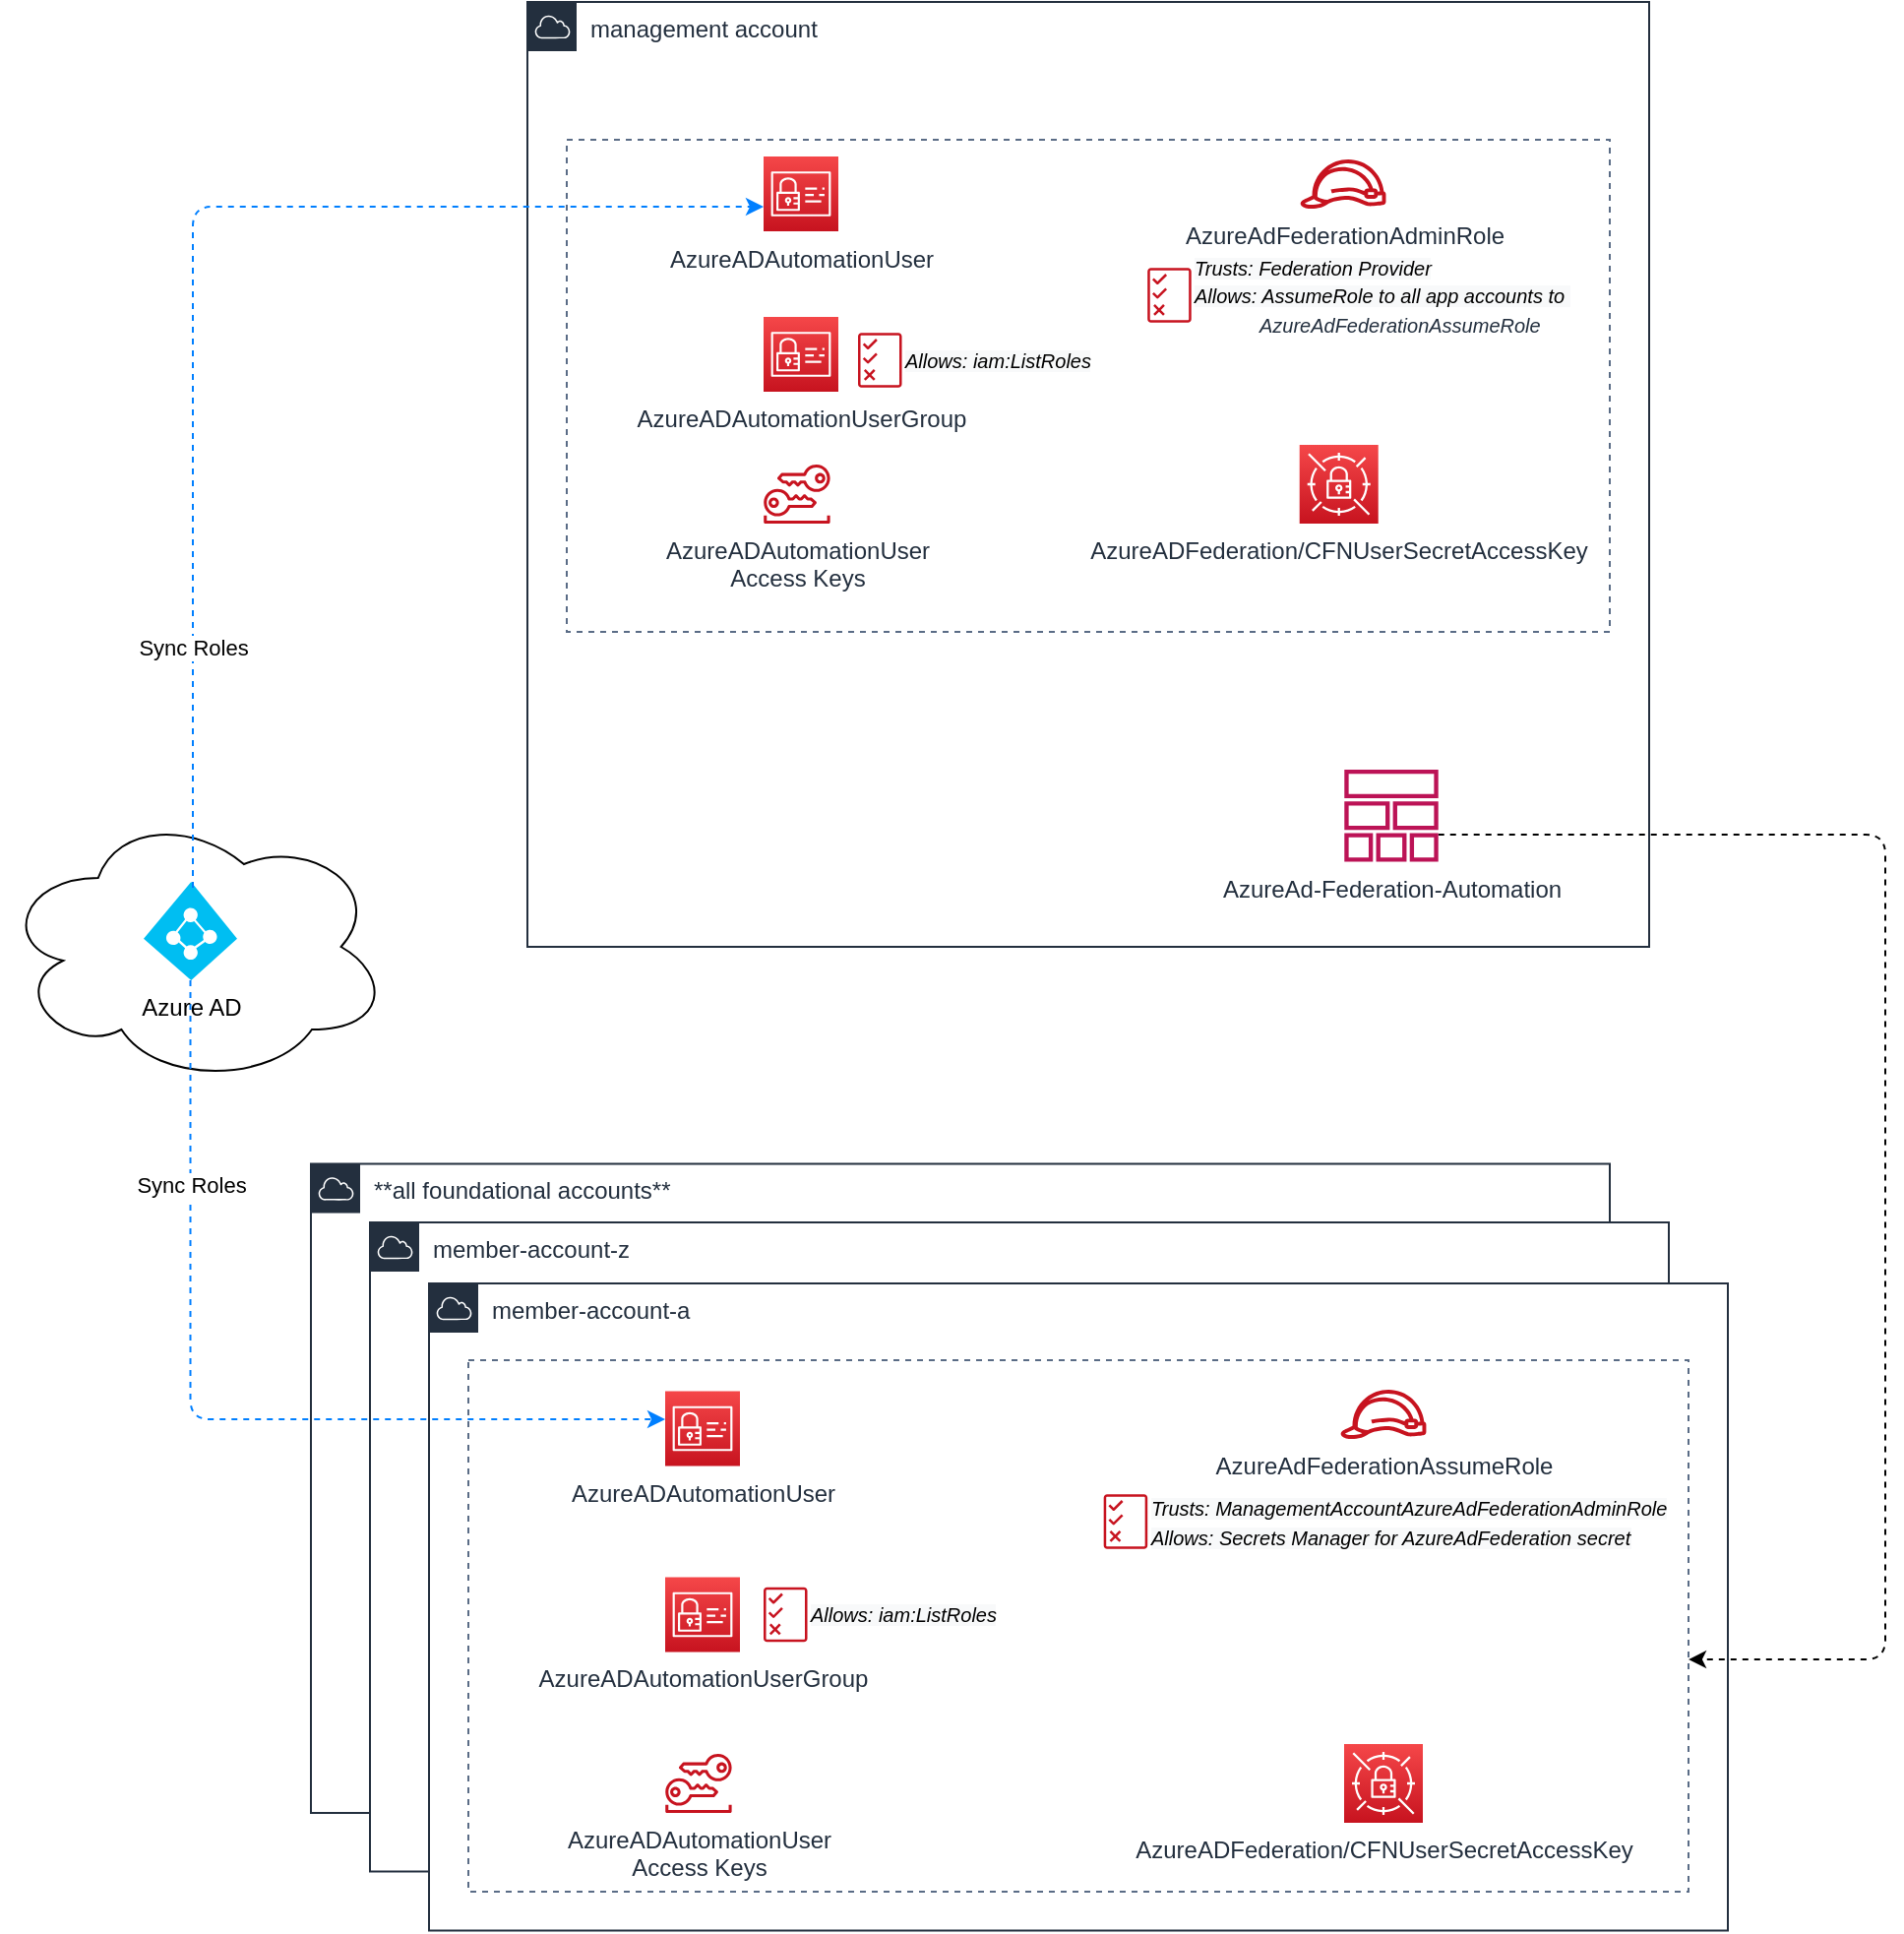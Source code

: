 <mxfile version="14.1.8" type="device" pages="2"><diagram id="FqrLZWHzoo5J5WxMDRZL" name="Architecture and setup"><mxGraphModel dx="1796" dy="1780" grid="1" gridSize="10" guides="1" tooltips="1" connect="1" arrows="1" fold="1" page="1" pageScale="1" pageWidth="850" pageHeight="1100" math="0" shadow="0"><root><mxCell id="c3f2tB6gFAgfBq4CRRod-0"/><mxCell id="c3f2tB6gFAgfBq4CRRod-1" parent="c3f2tB6gFAgfBq4CRRod-0"/><mxCell id="7dn_jiXcMwLFWpbqytFQ-9" value="management account" style="points=[[0,0],[0.25,0],[0.5,0],[0.75,0],[1,0],[1,0.25],[1,0.5],[1,0.75],[1,1],[0.75,1],[0.5,1],[0.25,1],[0,1],[0,0.75],[0,0.5],[0,0.25]];outlineConnect=0;gradientColor=none;html=1;whiteSpace=wrap;fontSize=12;fontStyle=0;shape=mxgraph.aws4.group;grIcon=mxgraph.aws4.group_aws_cloud;strokeColor=#232F3E;fillColor=none;verticalAlign=top;align=left;spacingLeft=30;fontColor=#232F3E;dashed=0;" parent="c3f2tB6gFAgfBq4CRRod-1" vertex="1"><mxGeometry x="150" y="-400" width="570" height="480" as="geometry"/></mxCell><mxCell id="RjcXQ5EP-Vv-G3318iv2-3" value="" style="fillColor=none;strokeColor=#5A6C86;dashed=1;verticalAlign=top;fontStyle=0;fontColor=#5A6C86;labelBackgroundColor=#ffffff;align=left;" parent="c3f2tB6gFAgfBq4CRRod-1" vertex="1"><mxGeometry x="170" y="-330" width="530" height="250" as="geometry"/></mxCell><mxCell id="SARxEaDUFfVSbtmHEN4Y-1" value="**all foundational accounts**" style="points=[[0,0],[0.25,0],[0.5,0],[0.75,0],[1,0],[1,0.25],[1,0.5],[1,0.75],[1,1],[0.75,1],[0.5,1],[0.25,1],[0,1],[0,0.75],[0,0.5],[0,0.25]];outlineConnect=0;gradientColor=none;html=1;whiteSpace=wrap;fontSize=12;fontStyle=0;shape=mxgraph.aws4.group;grIcon=mxgraph.aws4.group_aws_cloud;strokeColor=#232F3E;verticalAlign=top;align=left;spacingLeft=30;fontColor=#232F3E;dashed=0;" parent="c3f2tB6gFAgfBq4CRRod-1" vertex="1"><mxGeometry x="40" y="190.23" width="660" height="329.77" as="geometry"/></mxCell><mxCell id="SARxEaDUFfVSbtmHEN4Y-0" value="" style="ellipse;shape=cloud;whiteSpace=wrap;html=1;" parent="c3f2tB6gFAgfBq4CRRod-1" vertex="1"><mxGeometry x="-117.5" y="10" width="197.5" height="140" as="geometry"/></mxCell><mxCell id="dH2w4yvX9Bx07AGb9wOr-0" value="member-account-z" style="points=[[0,0],[0.25,0],[0.5,0],[0.75,0],[1,0],[1,0.25],[1,0.5],[1,0.75],[1,1],[0.75,1],[0.5,1],[0.25,1],[0,1],[0,0.75],[0,0.5],[0,0.25]];outlineConnect=0;gradientColor=none;html=1;whiteSpace=wrap;fontSize=12;fontStyle=0;shape=mxgraph.aws4.group;grIcon=mxgraph.aws4.group_aws_cloud;strokeColor=#232F3E;verticalAlign=top;align=left;spacingLeft=30;fontColor=#232F3E;dashed=0;" parent="c3f2tB6gFAgfBq4CRRod-1" vertex="1"><mxGeometry x="70" y="220" width="660" height="329.77" as="geometry"/></mxCell><mxCell id="7dn_jiXcMwLFWpbqytFQ-4" value="member-account-a" style="points=[[0,0],[0.25,0],[0.5,0],[0.75,0],[1,0],[1,0.25],[1,0.5],[1,0.75],[1,1],[0.75,1],[0.5,1],[0.25,1],[0,1],[0,0.75],[0,0.5],[0,0.25]];outlineConnect=0;gradientColor=none;html=1;whiteSpace=wrap;fontSize=12;fontStyle=0;shape=mxgraph.aws4.group;grIcon=mxgraph.aws4.group_aws_cloud;strokeColor=#232F3E;verticalAlign=top;align=left;spacingLeft=30;fontColor=#232F3E;dashed=0;" parent="c3f2tB6gFAgfBq4CRRod-1" vertex="1"><mxGeometry x="100" y="251" width="660" height="328.77" as="geometry"/></mxCell><mxCell id="7dn_jiXcMwLFWpbqytFQ-58" value="AzureAdFederationAdminRole" style="outlineConnect=0;fontColor=#232F3E;gradientColor=none;fillColor=#C7131F;strokeColor=none;dashed=0;verticalLabelPosition=bottom;verticalAlign=top;align=center;html=1;fontSize=12;fontStyle=0;aspect=fixed;pointerEvents=1;shape=mxgraph.aws4.role;labelBackgroundColor=#ffffff;" parent="c3f2tB6gFAgfBq4CRRod-1" vertex="1"><mxGeometry x="542.36" y="-320" width="44.32" height="25" as="geometry"/></mxCell><mxCell id="7dn_jiXcMwLFWpbqytFQ-59" value="&lt;span style=&quot;color: rgb(0 , 0 , 0) ; font-size: 10px ; font-style: italic ; text-align: left ; background-color: rgb(248 , 249 , 250)&quot;&gt;Trusts: Federation Provider&lt;/span&gt;&lt;br style=&quot;color: rgb(0 , 0 , 0) ; font-size: 10px ; font-style: italic ; text-align: left ; background-color: rgb(248 , 249 , 250)&quot;&gt;&lt;span style=&quot;color: rgb(0 , 0 , 0) ; font-size: 10px ; font-style: italic ; text-align: left ; background-color: rgb(248 , 249 , 250)&quot;&gt;Allows: AssumeRole to all app accounts to&amp;nbsp;&lt;br&gt;&lt;/span&gt;&lt;span style=&quot;text-align: center&quot;&gt;&lt;font style=&quot;font-size: 10px&quot;&gt;&lt;i&gt;&amp;nbsp; &amp;nbsp; &amp;nbsp; &amp;nbsp; &amp;nbsp; &amp;nbsp; AzureAdFederationAssumeRole&lt;/i&gt;&lt;/font&gt;&lt;/span&gt;&lt;span style=&quot;color: rgb(0 , 0 , 0) ; font-size: 10px ; font-style: italic ; text-align: left ; background-color: rgb(248 , 249 , 250)&quot;&gt;&lt;br&gt;&lt;/span&gt;" style="outlineConnect=0;fontColor=#232F3E;gradientColor=none;fillColor=#C7131F;strokeColor=none;dashed=0;verticalLabelPosition=middle;verticalAlign=middle;align=left;html=1;fontSize=12;fontStyle=0;aspect=fixed;pointerEvents=1;shape=mxgraph.aws4.permissions;labelBackgroundColor=#ffffff;labelPosition=right;" parent="c3f2tB6gFAgfBq4CRRod-1" vertex="1"><mxGeometry x="465.1" y="-265" width="22.26" height="28" as="geometry"/></mxCell><mxCell id="7dn_jiXcMwLFWpbqytFQ-37" value="AzureAdFederationAssumeRole" style="outlineConnect=0;fontColor=#232F3E;gradientColor=none;fillColor=#C7131F;strokeColor=none;dashed=0;verticalLabelPosition=bottom;verticalAlign=top;align=center;html=1;fontSize=12;fontStyle=0;aspect=fixed;pointerEvents=1;shape=mxgraph.aws4.role;labelBackgroundColor=#ffffff;" parent="c3f2tB6gFAgfBq4CRRod-1" vertex="1"><mxGeometry x="562.84" y="305" width="44.32" height="25" as="geometry"/></mxCell><mxCell id="7dn_jiXcMwLFWpbqytFQ-40" value="&lt;span style=&quot;color: rgb(0 , 0 , 0) ; font-size: 10px ; font-style: italic ; text-align: left ; background-color: rgb(248 , 249 , 250)&quot;&gt;Trusts: ManagementAccountAzureAdFederationAdminRole&lt;/span&gt;&lt;br style=&quot;color: rgb(0 , 0 , 0) ; font-size: 10px ; font-style: italic ; text-align: left ; background-color: rgb(248 , 249 , 250)&quot;&gt;&lt;span style=&quot;color: rgb(0 , 0 , 0) ; font-size: 10px ; font-style: italic ; text-align: left ; background-color: rgb(248 , 249 , 250)&quot;&gt;Allows: Secrets Manager for AzureAdFederation secret&lt;/span&gt;" style="outlineConnect=0;fontColor=#232F3E;gradientColor=none;fillColor=#C7131F;strokeColor=none;dashed=0;verticalLabelPosition=middle;verticalAlign=middle;align=left;html=1;fontSize=12;fontStyle=0;aspect=fixed;pointerEvents=1;shape=mxgraph.aws4.permissions;labelBackgroundColor=#ffffff;labelPosition=right;" parent="c3f2tB6gFAgfBq4CRRod-1" vertex="1"><mxGeometry x="442.84" y="358" width="22.26" height="28" as="geometry"/></mxCell><mxCell id="7dn_jiXcMwLFWpbqytFQ-43" value="" style="fillColor=none;strokeColor=#5A6C86;dashed=1;verticalAlign=top;fontStyle=0;fontColor=#5A6C86;labelBackgroundColor=#ffffff;align=left;" parent="c3f2tB6gFAgfBq4CRRod-1" vertex="1"><mxGeometry x="120" y="290" width="620" height="270" as="geometry"/></mxCell><mxCell id="7dn_jiXcMwLFWpbqytFQ-42" value="AzureADAutomationUser&lt;br&gt;Access Keys" style="outlineConnect=0;fontColor=#232F3E;gradientColor=none;fillColor=#C7131F;strokeColor=none;dashed=0;verticalLabelPosition=bottom;verticalAlign=top;align=center;html=1;fontSize=12;fontStyle=0;aspect=fixed;pointerEvents=1;shape=mxgraph.aws4.long_term_security_credential;labelBackgroundColor=#ffffff;" parent="c3f2tB6gFAgfBq4CRRod-1" vertex="1"><mxGeometry x="220" y="490" width="33.92" height="30" as="geometry"/></mxCell><mxCell id="7dn_jiXcMwLFWpbqytFQ-44" value="AzureADAutomationUserGroup" style="outlineConnect=0;fontColor=#232F3E;gradientColor=#F54749;gradientDirection=north;fillColor=#C7131F;strokeColor=#ffffff;dashed=0;verticalLabelPosition=bottom;verticalAlign=top;align=center;html=1;fontSize=12;fontStyle=0;aspect=fixed;shape=mxgraph.aws4.resourceIcon;resIcon=mxgraph.aws4.identity_and_access_management;labelBackgroundColor=#ffffff;" parent="c3f2tB6gFAgfBq4CRRod-1" vertex="1"><mxGeometry x="220" y="400.25" width="38" height="38" as="geometry"/></mxCell><mxCell id="7dn_jiXcMwLFWpbqytFQ-45" value="AzureADFederation/CFNUserSecretAccessKey" style="outlineConnect=0;fontColor=#232F3E;gradientColor=#F54749;gradientDirection=north;fillColor=#C7131F;strokeColor=#ffffff;dashed=0;verticalLabelPosition=bottom;verticalAlign=top;align=center;html=1;fontSize=12;fontStyle=0;aspect=fixed;shape=mxgraph.aws4.resourceIcon;resIcon=mxgraph.aws4.secrets_manager;labelBackgroundColor=#ffffff;" parent="c3f2tB6gFAgfBq4CRRod-1" vertex="1"><mxGeometry x="565" y="485" width="40" height="40" as="geometry"/></mxCell><mxCell id="7dn_jiXcMwLFWpbqytFQ-41" value="AzureADAutomationUser" style="outlineConnect=0;fontColor=#232F3E;gradientColor=#F54749;gradientDirection=north;fillColor=#C7131F;strokeColor=#ffffff;dashed=0;verticalLabelPosition=bottom;verticalAlign=top;align=center;html=1;fontSize=12;fontStyle=0;aspect=fixed;shape=mxgraph.aws4.resourceIcon;resIcon=mxgraph.aws4.identity_and_access_management;labelBackgroundColor=#ffffff;" parent="c3f2tB6gFAgfBq4CRRod-1" vertex="1"><mxGeometry x="220" y="305.75" width="38" height="38" as="geometry"/></mxCell><mxCell id="7dn_jiXcMwLFWpbqytFQ-50" value="&lt;span style=&quot;color: rgb(0 , 0 , 0) ; font-size: 10px ; font-style: italic ; text-align: left ; background-color: rgb(248 , 249 , 250)&quot;&gt;Allows: iam:ListRoles&lt;/span&gt;" style="outlineConnect=0;fontColor=#232F3E;gradientColor=none;fillColor=#C7131F;strokeColor=none;dashed=0;verticalLabelPosition=middle;verticalAlign=middle;align=left;html=1;fontSize=12;fontStyle=0;aspect=fixed;pointerEvents=1;shape=mxgraph.aws4.permissions;labelBackgroundColor=#ffffff;labelPosition=right;" parent="c3f2tB6gFAgfBq4CRRod-1" vertex="1"><mxGeometry x="270" y="405.25" width="22.26" height="28" as="geometry"/></mxCell><mxCell id="dH2w4yvX9Bx07AGb9wOr-2" style="edgeStyle=orthogonalEdgeStyle;rounded=1;orthogonalLoop=1;jettySize=auto;html=1;fontSize=11;dashed=1;strokeColor=#007FFF;" parent="c3f2tB6gFAgfBq4CRRod-1" source="dH2w4yvX9Bx07AGb9wOr-1" target="7dn_jiXcMwLFWpbqytFQ-41" edge="1"><mxGeometry relative="1" as="geometry"><Array as="points"><mxPoint x="-21" y="320"/></Array></mxGeometry></mxCell><mxCell id="dH2w4yvX9Bx07AGb9wOr-3" value="Sync Roles" style="edgeLabel;html=1;align=center;verticalAlign=middle;resizable=0;points=[];fontSize=11;" parent="dH2w4yvX9Bx07AGb9wOr-2" vertex="1" connectable="0"><mxGeometry x="-0.777" y="-1" relative="1" as="geometry"><mxPoint x="0.95" y="52.23" as="offset"/></mxGeometry></mxCell><mxCell id="dH2w4yvX9Bx07AGb9wOr-1" value="Azure AD" style="verticalLabelPosition=bottom;html=1;verticalAlign=top;align=center;strokeColor=none;fillColor=#00BEF2;shape=mxgraph.azure.azure_active_directory;fontSize=12;" parent="c3f2tB6gFAgfBq4CRRod-1" vertex="1"><mxGeometry x="-45" y="47" width="47.5" height="50" as="geometry"/></mxCell><mxCell id="RjcXQ5EP-Vv-G3318iv2-4" value="AzureADAutomationUser&lt;br&gt;Access Keys" style="outlineConnect=0;fontColor=#232F3E;gradientColor=none;fillColor=#C7131F;strokeColor=none;dashed=0;verticalLabelPosition=bottom;verticalAlign=top;align=center;html=1;fontSize=12;fontStyle=0;aspect=fixed;pointerEvents=1;shape=mxgraph.aws4.long_term_security_credential;labelBackgroundColor=#ffffff;" parent="c3f2tB6gFAgfBq4CRRod-1" vertex="1"><mxGeometry x="270" y="-165" width="33.92" height="30" as="geometry"/></mxCell><mxCell id="RjcXQ5EP-Vv-G3318iv2-5" value="AzureADAutomationUserGroup" style="outlineConnect=0;fontColor=#232F3E;gradientColor=#F54749;gradientDirection=north;fillColor=#C7131F;strokeColor=#ffffff;dashed=0;verticalLabelPosition=bottom;verticalAlign=top;align=center;html=1;fontSize=12;fontStyle=0;aspect=fixed;shape=mxgraph.aws4.resourceIcon;resIcon=mxgraph.aws4.identity_and_access_management;labelBackgroundColor=#ffffff;" parent="c3f2tB6gFAgfBq4CRRod-1" vertex="1"><mxGeometry x="270" y="-240" width="38" height="38" as="geometry"/></mxCell><mxCell id="RjcXQ5EP-Vv-G3318iv2-6" value="AzureADFederation/CFNUserSecretAccessKey" style="outlineConnect=0;fontColor=#232F3E;gradientColor=#F54749;gradientDirection=north;fillColor=#C7131F;strokeColor=#ffffff;dashed=0;verticalLabelPosition=bottom;verticalAlign=top;align=center;html=1;fontSize=12;fontStyle=0;aspect=fixed;shape=mxgraph.aws4.resourceIcon;resIcon=mxgraph.aws4.secrets_manager;labelBackgroundColor=#ffffff;" parent="c3f2tB6gFAgfBq4CRRod-1" vertex="1"><mxGeometry x="542.36" y="-175" width="40" height="40" as="geometry"/></mxCell><mxCell id="RjcXQ5EP-Vv-G3318iv2-7" value="AzureADAutomationUser" style="outlineConnect=0;fontColor=#232F3E;gradientColor=#F54749;gradientDirection=north;fillColor=#C7131F;strokeColor=#ffffff;dashed=0;verticalLabelPosition=bottom;verticalAlign=top;align=center;html=1;fontSize=12;fontStyle=0;aspect=fixed;shape=mxgraph.aws4.resourceIcon;resIcon=mxgraph.aws4.identity_and_access_management;labelBackgroundColor=#ffffff;" parent="c3f2tB6gFAgfBq4CRRod-1" vertex="1"><mxGeometry x="270" y="-321.5" width="38" height="38" as="geometry"/></mxCell><mxCell id="RjcXQ5EP-Vv-G3318iv2-8" value="&lt;span style=&quot;color: rgb(0 , 0 , 0) ; font-size: 10px ; font-style: italic ; text-align: left ; background-color: rgb(248 , 249 , 250)&quot;&gt;Allows: iam:ListRoles&lt;/span&gt;" style="outlineConnect=0;fontColor=#232F3E;gradientColor=none;fillColor=#C7131F;strokeColor=none;dashed=0;verticalLabelPosition=middle;verticalAlign=middle;align=left;html=1;fontSize=12;fontStyle=0;aspect=fixed;pointerEvents=1;shape=mxgraph.aws4.permissions;labelBackgroundColor=#ffffff;labelPosition=right;" parent="c3f2tB6gFAgfBq4CRRod-1" vertex="1"><mxGeometry x="318" y="-232" width="22.26" height="28" as="geometry"/></mxCell><mxCell id="RjcXQ5EP-Vv-G3318iv2-15" style="edgeStyle=orthogonalEdgeStyle;rounded=1;jumpStyle=arc;orthogonalLoop=1;jettySize=auto;html=1;startArrow=none;startFill=0;dashed=1;entryX=1;entryY=0.563;entryDx=0;entryDy=0;entryPerimeter=0;" parent="c3f2tB6gFAgfBq4CRRod-1" source="7dn_jiXcMwLFWpbqytFQ-14" target="7dn_jiXcMwLFWpbqytFQ-43" edge="1"><mxGeometry relative="1" as="geometry"><mxPoint x="200" y="320" as="targetPoint"/><mxPoint x="190.15" y="-176.588" as="sourcePoint"/><Array as="points"><mxPoint x="840" y="23"/><mxPoint x="840" y="442"/></Array></mxGeometry></mxCell><mxCell id="RjcXQ5EP-Vv-G3318iv2-16" value="&lt;br&gt;" style="edgeLabel;html=1;align=center;verticalAlign=middle;resizable=0;points=[];fontColor=#4D4D4D;" parent="RjcXQ5EP-Vv-G3318iv2-15" vertex="1" connectable="0"><mxGeometry x="0.028" y="47" relative="1" as="geometry"><mxPoint x="-49" y="47" as="offset"/></mxGeometry></mxCell><mxCell id="RjcXQ5EP-Vv-G3318iv2-18" style="edgeStyle=orthogonalEdgeStyle;rounded=1;orthogonalLoop=1;jettySize=auto;html=1;fontSize=11;dashed=1;strokeColor=#007FFF;" parent="c3f2tB6gFAgfBq4CRRod-1" target="RjcXQ5EP-Vv-G3318iv2-7" edge="1"><mxGeometry relative="1" as="geometry"><Array as="points"><mxPoint x="-20" y="-296"/></Array><mxPoint x="-20" y="50" as="sourcePoint"/><mxPoint x="330" y="-50" as="targetPoint"/></mxGeometry></mxCell><mxCell id="RjcXQ5EP-Vv-G3318iv2-19" value="Sync Roles" style="edgeLabel;html=1;align=center;verticalAlign=middle;resizable=0;points=[];fontSize=11;" parent="RjcXQ5EP-Vv-G3318iv2-18" vertex="1" connectable="0"><mxGeometry x="-0.777" y="-1" relative="1" as="geometry"><mxPoint x="-1" y="-51.67" as="offset"/></mxGeometry></mxCell><mxCell id="7dn_jiXcMwLFWpbqytFQ-14" value="AzureAd-Federation-Automation" style="outlineConnect=0;fontColor=#232F3E;gradientColor=none;fillColor=#BC1356;strokeColor=none;dashed=0;verticalLabelPosition=bottom;verticalAlign=top;align=center;html=1;fontSize=12;fontStyle=0;aspect=fixed;pointerEvents=1;shape=mxgraph.aws4.stack;labelBackgroundColor=#ffffff;" parent="c3f2tB6gFAgfBq4CRRod-1" vertex="1"><mxGeometry x="565" y="-10" width="48" height="46.77" as="geometry"/></mxCell><mxCell id="7dn_jiXcMwLFWpbqytFQ-65" value="Cloud Admin Setup" parent="c3f2tB6gFAgfBq4CRRod-0" visible="0"/><mxCell id="7dn_jiXcMwLFWpbqytFQ-26" value="cfn-azuread-fed-stackset.yaml" style="outlineConnect=0;fontColor=#232F3E;gradientColor=none;fillColor=#BC1356;strokeColor=none;dashed=0;verticalLabelPosition=bottom;verticalAlign=top;align=center;html=1;fontSize=12;fontStyle=0;aspect=fixed;pointerEvents=1;shape=mxgraph.aws4.template;" parent="7dn_jiXcMwLFWpbqytFQ-65" vertex="1"><mxGeometry x="890" y="-290" width="40" height="48" as="geometry"/></mxCell><mxCell id="7dn_jiXcMwLFWpbqytFQ-62" value="cfn-azuread-fed-admin-role.yaml" style="outlineConnect=0;fontColor=#232F3E;gradientColor=none;fillColor=#BC1356;strokeColor=none;dashed=0;verticalLabelPosition=bottom;verticalAlign=top;align=center;html=1;fontSize=12;fontStyle=0;aspect=fixed;pointerEvents=1;shape=mxgraph.aws4.template;" parent="7dn_jiXcMwLFWpbqytFQ-65" vertex="1"><mxGeometry x="890" y="-390" width="40" height="48" as="geometry"/></mxCell><mxCell id="7dn_jiXcMwLFWpbqytFQ-63" style="edgeStyle=orthogonalEdgeStyle;rounded=1;orthogonalLoop=1;jettySize=auto;html=1;entryX=1;entryY=0.5;entryDx=0;entryDy=0;dashed=1;endArrow=classic;endFill=1;fontColor=#4D4D4D;" parent="7dn_jiXcMwLFWpbqytFQ-65" source="VKh6G32uSdE6U0LtTRjT-0" target="7dn_jiXcMwLFWpbqytFQ-62" edge="1"><mxGeometry relative="1" as="geometry"><mxPoint x="1160" y="-290" as="sourcePoint"/><mxPoint x="664.66" y="-369.39" as="targetPoint"/><Array as="points"><mxPoint x="1165" y="-366"/></Array></mxGeometry></mxCell><mxCell id="7dn_jiXcMwLFWpbqytFQ-64" value="1) Create Stack (one time setup)" style="edgeLabel;html=1;align=center;verticalAlign=middle;resizable=0;points=[];fontColor=#4D4D4D;" parent="7dn_jiXcMwLFWpbqytFQ-63" vertex="1" connectable="0"><mxGeometry x="-0.13" y="1" relative="1" as="geometry"><mxPoint x="-77.29" y="-15" as="offset"/></mxGeometry></mxCell><mxCell id="7dn_jiXcMwLFWpbqytFQ-25" style="edgeStyle=orthogonalEdgeStyle;rounded=1;jumpStyle=arc;orthogonalLoop=1;jettySize=auto;html=1;startArrow=none;startFill=0;endArrow=classic;endFill=1;strokeWidth=1;fontSize=10;dashed=1;" parent="7dn_jiXcMwLFWpbqytFQ-65" source="7dn_jiXcMwLFWpbqytFQ-26" target="7dn_jiXcMwLFWpbqytFQ-14" edge="1"><mxGeometry relative="1" as="geometry"><mxPoint x="660" y="-267" as="targetPoint"/><Array as="points"><mxPoint x="770" y="-266"/><mxPoint x="770" y="-50"/><mxPoint x="590" y="-50"/></Array></mxGeometry></mxCell><mxCell id="7dn_jiXcMwLFWpbqytFQ-30" style="edgeStyle=orthogonalEdgeStyle;rounded=1;jumpStyle=arc;orthogonalLoop=1;jettySize=auto;html=1;dashed=1;startArrow=none;startFill=0;endArrow=classic;endFill=1;strokeWidth=1;fontSize=10;" parent="7dn_jiXcMwLFWpbqytFQ-65" source="VKh6G32uSdE6U0LtTRjT-0" target="7dn_jiXcMwLFWpbqytFQ-26" edge="1"><mxGeometry relative="1" as="geometry"><mxPoint x="1160" y="-266" as="sourcePoint"/></mxGeometry></mxCell><mxCell id="7dn_jiXcMwLFWpbqytFQ-31" value="2) Creates StackSet (one time setup)" style="edgeLabel;html=1;align=center;verticalAlign=middle;resizable=0;points=[];fontSize=11;" parent="7dn_jiXcMwLFWpbqytFQ-30" vertex="1" connectable="0"><mxGeometry x="0.214" relative="1" as="geometry"><mxPoint x="20.25" y="-13.39" as="offset"/></mxGeometry></mxCell><mxCell id="LpopPmGT9c_zJsNjT6-V-0" style="edgeStyle=orthogonalEdgeStyle;rounded=1;orthogonalLoop=1;jettySize=auto;html=1;dashed=1;endArrow=classic;endFill=1;fontColor=#4D4D4D;entryX=0.5;entryY=0;entryDx=0;entryDy=0;" parent="7dn_jiXcMwLFWpbqytFQ-65" source="7dn_jiXcMwLFWpbqytFQ-62" target="RjcXQ5EP-Vv-G3318iv2-3" edge="1"><mxGeometry relative="1" as="geometry"><Array as="points"><mxPoint x="435" y="-360"/></Array><mxPoint x="325" y="-240" as="sourcePoint"/><mxPoint x="320" y="-160" as="targetPoint"/></mxGeometry></mxCell><mxCell id="VKh6G32uSdE6U0LtTRjT-0" value="Cloud Admin" style="outlineConnect=0;fontColor=#232F3E;gradientColor=none;fillColor=#232F3E;strokeColor=none;dashed=0;verticalLabelPosition=bottom;verticalAlign=top;align=center;html=1;fontSize=12;fontStyle=0;aspect=fixed;pointerEvents=1;shape=mxgraph.aws4.user;" parent="7dn_jiXcMwLFWpbqytFQ-65" vertex="1"><mxGeometry x="1150" y="-285.25" width="38.5" height="38.5" as="geometry"/></mxCell></root></mxGraphModel></diagram><diagram name="workflow" id="9NhBHbqtQvZD5T5OXKM4"><mxGraphModel dx="1796" dy="1780" grid="1" gridSize="10" guides="1" tooltips="1" connect="1" arrows="1" fold="1" page="1" pageScale="1" pageWidth="850" pageHeight="1100" math="0" shadow="0"><root><mxCell id="ecbQXqs9eKeEXQ746qT--0"/><mxCell id="ecbQXqs9eKeEXQ746qT--1" parent="ecbQXqs9eKeEXQ746qT--0"/><mxCell id="xBXWzLloOaqbRb26Omyu-0" value="" style="ellipse;shape=cloud;whiteSpace=wrap;html=1;" parent="ecbQXqs9eKeEXQ746qT--1" vertex="1"><mxGeometry x="-180" y="30" width="197.5" height="140" as="geometry"/></mxCell><mxCell id="ecbQXqs9eKeEXQ746qT--2" value="member-account-z" style="points=[[0,0],[0.25,0],[0.5,0],[0.75,0],[1,0],[1,0.25],[1,0.5],[1,0.75],[1,1],[0.75,1],[0.5,1],[0.25,1],[0,1],[0,0.75],[0,0.5],[0,0.25]];outlineConnect=0;gradientColor=none;html=1;whiteSpace=wrap;fontSize=12;fontStyle=0;shape=mxgraph.aws4.group;grIcon=mxgraph.aws4.group_aws_cloud;strokeColor=#232F3E;verticalAlign=top;align=left;spacingLeft=30;fontColor=#232F3E;dashed=0;" parent="ecbQXqs9eKeEXQ746qT--1" vertex="1"><mxGeometry x="40" y="170.23" width="660" height="329.77" as="geometry"/></mxCell><mxCell id="ecbQXqs9eKeEXQ746qT--3" value="member-account-a" style="points=[[0,0],[0.25,0],[0.5,0],[0.75,0],[1,0],[1,0.25],[1,0.5],[1,0.75],[1,1],[0.75,1],[0.5,1],[0.25,1],[0,1],[0,0.75],[0,0.5],[0,0.25]];outlineConnect=0;gradientColor=none;html=1;whiteSpace=wrap;fontSize=12;fontStyle=0;shape=mxgraph.aws4.group;grIcon=mxgraph.aws4.group_aws_cloud;strokeColor=#232F3E;verticalAlign=top;align=left;spacingLeft=30;fontColor=#232F3E;dashed=0;" parent="ecbQXqs9eKeEXQ746qT--1" vertex="1"><mxGeometry x="70" y="201.23" width="660" height="328.77" as="geometry"/></mxCell><mxCell id="ecbQXqs9eKeEXQ746qT--4" value="management account" style="points=[[0,0],[0.25,0],[0.5,0],[0.75,0],[1,0],[1,0.25],[1,0.5],[1,0.75],[1,1],[0.75,1],[0.5,1],[0.25,1],[0,1],[0,0.75],[0,0.5],[0,0.25]];outlineConnect=0;gradientColor=none;html=1;whiteSpace=wrap;fontSize=12;fontStyle=0;shape=mxgraph.aws4.group;grIcon=mxgraph.aws4.group_aws_cloud;strokeColor=#232F3E;fillColor=none;verticalAlign=top;align=left;spacingLeft=30;fontColor=#232F3E;dashed=0;" parent="ecbQXqs9eKeEXQ746qT--1" vertex="1"><mxGeometry x="150" y="-70" width="570" height="200" as="geometry"/></mxCell><mxCell id="ecbQXqs9eKeEXQ746qT--5" value="" style="fillColor=none;strokeColor=#5A6C86;dashed=1;verticalAlign=top;fontStyle=0;fontColor=#5A6C86;labelBackgroundColor=#ffffff;align=left;" parent="ecbQXqs9eKeEXQ746qT--1" vertex="1"><mxGeometry x="169" y="-33.23" width="256.08" height="120" as="geometry"/></mxCell><mxCell id="ecbQXqs9eKeEXQ746qT--6" value="AzureAdFederationAdminRole" style="outlineConnect=0;fontColor=#232F3E;gradientColor=none;fillColor=#C7131F;strokeColor=none;dashed=0;verticalLabelPosition=bottom;verticalAlign=top;align=center;html=1;fontSize=12;fontStyle=0;aspect=fixed;pointerEvents=1;shape=mxgraph.aws4.role;labelBackgroundColor=#ffffff;" parent="ecbQXqs9eKeEXQ746qT--1" vertex="1"><mxGeometry x="301.84" y="-27.23" width="44.32" height="25" as="geometry"/></mxCell><mxCell id="ecbQXqs9eKeEXQ746qT--7" value="&lt;span style=&quot;color: rgb(0 , 0 , 0) ; font-size: 10px ; font-style: italic ; text-align: left ; background-color: rgb(248 , 249 , 250)&quot;&gt;Trusts: Federation Provider&lt;/span&gt;&lt;br style=&quot;color: rgb(0 , 0 , 0) ; font-size: 10px ; font-style: italic ; text-align: left ; background-color: rgb(248 , 249 , 250)&quot;&gt;&lt;span style=&quot;color: rgb(0 , 0 , 0) ; font-size: 10px ; font-style: italic ; text-align: left ; background-color: rgb(248 , 249 , 250)&quot;&gt;Allows: AssumeRole to all app accounts to&amp;nbsp;&lt;br&gt;&lt;/span&gt;&lt;span style=&quot;text-align: center&quot;&gt;&lt;font style=&quot;font-size: 10px&quot;&gt;&lt;i&gt;&amp;nbsp; &amp;nbsp; &amp;nbsp; &amp;nbsp; &amp;nbsp; &amp;nbsp; AzureAdFederationAssumeRole&lt;/i&gt;&lt;/font&gt;&lt;/span&gt;&lt;span style=&quot;color: rgb(0 , 0 , 0) ; font-size: 10px ; font-style: italic ; text-align: left ; background-color: rgb(248 , 249 , 250)&quot;&gt;&lt;br&gt;&lt;/span&gt;" style="outlineConnect=0;fontColor=#232F3E;gradientColor=none;fillColor=#C7131F;strokeColor=none;dashed=0;verticalLabelPosition=middle;verticalAlign=middle;align=left;html=1;fontSize=12;fontStyle=0;aspect=fixed;pointerEvents=1;shape=mxgraph.aws4.permissions;labelBackgroundColor=#ffffff;labelPosition=right;" parent="ecbQXqs9eKeEXQ746qT--1" vertex="1"><mxGeometry x="181.84" y="37.77" width="22.26" height="28" as="geometry"/></mxCell><mxCell id="ecbQXqs9eKeEXQ746qT--11" value="" style="fillColor=none;strokeColor=#5A6C86;dashed=1;verticalAlign=top;fontStyle=0;fontColor=#5A6C86;labelBackgroundColor=#ffffff;align=left;" parent="ecbQXqs9eKeEXQ746qT--1" vertex="1"><mxGeometry x="90" y="240.23" width="620" height="270" as="geometry"/></mxCell><mxCell id="ecbQXqs9eKeEXQ746qT--12" value="Access Keys" style="outlineConnect=0;fontColor=#232F3E;gradientColor=none;fillColor=#C7131F;strokeColor=none;dashed=0;verticalLabelPosition=bottom;verticalAlign=top;align=center;html=1;fontSize=12;fontStyle=0;aspect=fixed;pointerEvents=1;shape=mxgraph.aws4.long_term_security_credential;labelBackgroundColor=#ffffff;" parent="ecbQXqs9eKeEXQ746qT--1" vertex="1"><mxGeometry x="120" y="440.23" width="33.92" height="30" as="geometry"/></mxCell><mxCell id="ecbQXqs9eKeEXQ746qT--13" value="AzureADAutomationUserGroup" style="outlineConnect=0;fontColor=#232F3E;gradientColor=#F54749;gradientDirection=north;fillColor=#C7131F;strokeColor=#ffffff;dashed=0;verticalLabelPosition=bottom;verticalAlign=top;align=center;html=1;fontSize=12;fontStyle=0;aspect=fixed;shape=mxgraph.aws4.resourceIcon;resIcon=mxgraph.aws4.identity_and_access_management;labelBackgroundColor=#ffffff;" parent="ecbQXqs9eKeEXQ746qT--1" vertex="1"><mxGeometry x="250" y="349.73" width="38" height="38" as="geometry"/></mxCell><mxCell id="ecbQXqs9eKeEXQ746qT--14" value="AzureADFederation/CFNUserSecretAccessKey" style="outlineConnect=0;fontColor=#232F3E;gradientColor=#F54749;gradientDirection=north;fillColor=#C7131F;strokeColor=#ffffff;dashed=0;verticalLabelPosition=bottom;verticalAlign=top;align=center;html=1;fontSize=12;fontStyle=0;aspect=fixed;shape=mxgraph.aws4.resourceIcon;resIcon=mxgraph.aws4.secrets_manager;labelBackgroundColor=#ffffff;" parent="ecbQXqs9eKeEXQ746qT--1" vertex="1"><mxGeometry x="535" y="435.23" width="40" height="40" as="geometry"/></mxCell><mxCell id="ecbQXqs9eKeEXQ746qT--16" value="&lt;span style=&quot;color: rgb(0 , 0 , 0) ; font-size: 10px ; font-style: italic ; text-align: left ; background-color: rgb(248 , 249 , 250)&quot;&gt;Allows: iam:ListRoles&lt;/span&gt;" style="outlineConnect=0;fontColor=#232F3E;gradientColor=none;fillColor=#C7131F;strokeColor=none;dashed=0;verticalLabelPosition=middle;verticalAlign=middle;align=left;html=1;fontSize=12;fontStyle=0;aspect=fixed;pointerEvents=1;shape=mxgraph.aws4.permissions;labelBackgroundColor=#ffffff;labelPosition=right;" parent="ecbQXqs9eKeEXQ746qT--1" vertex="1"><mxGeometry x="300" y="354.73" width="22.26" height="28" as="geometry"/></mxCell><mxCell id="ecbQXqs9eKeEXQ746qT--17" style="edgeStyle=orthogonalEdgeStyle;rounded=1;orthogonalLoop=1;jettySize=auto;html=1;fontSize=11;dashed=1;strokeColor=#007FFF;" parent="ecbQXqs9eKeEXQ746qT--1" source="ecbQXqs9eKeEXQ746qT--19" target="ecbQXqs9eKeEXQ746qT--15" edge="1"><mxGeometry relative="1" as="geometry"><Array as="points"><mxPoint x="-21" y="270"/></Array></mxGeometry></mxCell><mxCell id="ecbQXqs9eKeEXQ746qT--18" value="Sync Roles" style="edgeLabel;html=1;align=center;verticalAlign=middle;resizable=0;points=[];fontSize=11;" parent="ecbQXqs9eKeEXQ746qT--17" vertex="1" connectable="0"><mxGeometry x="-0.777" y="-1" relative="1" as="geometry"><mxPoint x="0.95" y="68.5" as="offset"/></mxGeometry></mxCell><mxCell id="ecbQXqs9eKeEXQ746qT--19" value="Azure AD" style="verticalLabelPosition=bottom;html=1;verticalAlign=top;align=center;strokeColor=none;fillColor=#00BEF2;shape=mxgraph.azure.azure_active_directory;fontSize=12;" parent="ecbQXqs9eKeEXQ746qT--1" vertex="1"><mxGeometry x="-105" y="80" width="47.5" height="50" as="geometry"/></mxCell><mxCell id="ecbQXqs9eKeEXQ746qT--10" value="&lt;span style=&quot;color: rgb(0, 0, 0); font-size: 10px; font-style: italic; text-align: left;&quot;&gt;Trusts: ManagementAccountAzureAdFederationAdminRole&lt;/span&gt;&lt;br style=&quot;color: rgb(0, 0, 0); font-size: 10px; font-style: italic; text-align: left;&quot;&gt;&lt;span style=&quot;color: rgb(0, 0, 0); font-size: 10px; font-style: italic; text-align: left;&quot;&gt;Allows: Secrets Manager for AzureAdFederation secret&lt;/span&gt;" style="outlineConnect=0;fontColor=#232F3E;gradientColor=none;fillColor=#C7131F;strokeColor=none;dashed=0;verticalLabelPosition=middle;verticalAlign=middle;align=left;html=1;fontSize=12;fontStyle=0;aspect=fixed;pointerEvents=1;shape=mxgraph.aws4.permissions;labelBackgroundColor=#ffffff;labelPosition=right;" parent="ecbQXqs9eKeEXQ746qT--1" vertex="1"><mxGeometry x="412.84" y="308.23" width="22.26" height="28" as="geometry"/></mxCell><mxCell id="ecbQXqs9eKeEXQ746qT--9" value="AzureAdFederationAssumeRole" style="outlineConnect=0;fontColor=#232F3E;gradientColor=none;fillColor=#C7131F;strokeColor=none;dashed=0;verticalLabelPosition=bottom;verticalAlign=top;align=center;html=1;fontSize=12;fontStyle=0;aspect=fixed;pointerEvents=1;shape=mxgraph.aws4.role;labelBackgroundColor=#ffffff;" parent="ecbQXqs9eKeEXQ746qT--1" vertex="1"><mxGeometry x="532.84" y="255.23" width="44.32" height="25" as="geometry"/></mxCell><mxCell id="dLXGRq70US45OR9hH5CL-0" value="AzureAd-Federation-Automation" style="outlineConnect=0;fontColor=#232F3E;gradientColor=none;fillColor=#BC1356;strokeColor=none;dashed=0;verticalLabelPosition=bottom;verticalAlign=top;align=center;html=1;fontSize=12;fontStyle=0;aspect=fixed;pointerEvents=1;shape=mxgraph.aws4.stack;labelBackgroundColor=#ffffff;" parent="ecbQXqs9eKeEXQ746qT--1" vertex="1"><mxGeometry x="578.0" y="50" width="48" height="46.77" as="geometry"/></mxCell><mxCell id="Nqr2LBGSjIwOXb-rrK7V-1" value="AWS Organizations/&lt;br&gt;Account Vending Process" style="outlineConnect=0;fontColor=#232F3E;gradientColor=#F34482;gradientDirection=north;fillColor=#BC1356;strokeColor=#ffffff;dashed=0;verticalLabelPosition=bottom;verticalAlign=top;align=center;html=1;fontSize=12;fontStyle=0;aspect=fixed;shape=mxgraph.aws4.resourceIcon;resIcon=mxgraph.aws4.organizations;" parent="ecbQXqs9eKeEXQ746qT--1" vertex="1"><mxGeometry x="510" y="-40.23" width="50.23" height="50.23" as="geometry"/></mxCell><mxCell id="ecbQXqs9eKeEXQ746qT--15" value="AzureADAutomationUser" style="outlineConnect=0;fontColor=#232F3E;gradientColor=#F54749;gradientDirection=north;fillColor=#C7131F;strokeColor=#ffffff;dashed=0;verticalLabelPosition=bottom;verticalAlign=top;align=center;html=1;fontSize=12;fontStyle=0;aspect=fixed;shape=mxgraph.aws4.resourceIcon;resIcon=mxgraph.aws4.identity_and_access_management;labelBackgroundColor=#ffffff;" parent="ecbQXqs9eKeEXQ746qT--1" vertex="1"><mxGeometry x="250" y="255.23" width="38" height="38" as="geometry"/></mxCell><mxCell id="ecbQXqs9eKeEXQ746qT--58" value="Customer Fetch Keys" parent="ecbQXqs9eKeEXQ746qT--0"/><mxCell id="ecbQXqs9eKeEXQ746qT--61" style="edgeStyle=orthogonalEdgeStyle;rounded=1;orthogonalLoop=1;jettySize=auto;html=1;entryX=0.51;entryY=0;entryDx=0;entryDy=0;entryPerimeter=0;fontSize=11;" parent="ecbQXqs9eKeEXQ746qT--58" source="Nqr2LBGSjIwOXb-rrK7V-2" target="ecbQXqs9eKeEXQ746qT--19" edge="1"><mxGeometry relative="1" as="geometry"><Array as="points"><mxPoint x="-81" y="-50"/><mxPoint x="-81" y="-50"/></Array><mxPoint x="-21.2" y="-80" as="sourcePoint"/></mxGeometry></mxCell><mxCell id="ecbQXqs9eKeEXQ746qT--62" value="5) Configure Role Sync" style="edgeLabel;html=1;align=center;verticalAlign=middle;resizable=0;points=[];fontSize=11;" parent="ecbQXqs9eKeEXQ746qT--61" vertex="1" connectable="0"><mxGeometry x="0.08" relative="1" as="geometry"><mxPoint as="offset"/></mxGeometry></mxCell><mxCell id="EmAjW36ZTOEbOlp__Aqd-2" style="edgeStyle=orthogonalEdgeStyle;rounded=1;orthogonalLoop=1;jettySize=auto;html=1;" parent="ecbQXqs9eKeEXQ746qT--58" source="ecbQXqs9eKeEXQ746qT--9" target="ecbQXqs9eKeEXQ746qT--14" edge="1"><mxGeometry relative="1" as="geometry"><mxPoint x="371.06" y="96.77" as="sourcePoint"/><mxPoint x="565" y="265.23" as="targetPoint"/></mxGeometry></mxCell><mxCell id="EmAjW36ZTOEbOlp__Aqd-4" value="4) Retrieve keys" style="edgeLabel;html=1;align=center;verticalAlign=middle;resizable=0;points=[];" parent="EmAjW36ZTOEbOlp__Aqd-2" vertex="1" connectable="0"><mxGeometry x="0.275" y="-2" relative="1" as="geometry"><mxPoint as="offset"/></mxGeometry></mxCell><mxCell id="EmAjW36ZTOEbOlp__Aqd-0" style="edgeStyle=orthogonalEdgeStyle;rounded=1;orthogonalLoop=1;jettySize=auto;html=1;exitX=0.75;exitY=1;exitDx=0;exitDy=0;" parent="ecbQXqs9eKeEXQ746qT--58" source="ecbQXqs9eKeEXQ746qT--5" target="ecbQXqs9eKeEXQ746qT--9" edge="1"><mxGeometry relative="1" as="geometry"><mxPoint x="3.75" y="-100" as="sourcePoint"/><mxPoint x="334" y="-17.23" as="targetPoint"/><Array as="points"><mxPoint x="361" y="150"/><mxPoint x="555" y="150"/></Array></mxGeometry></mxCell><mxCell id="EmAjW36ZTOEbOlp__Aqd-1" value="3) Assume role" style="edgeLabel;html=1;align=center;verticalAlign=middle;resizable=0;points=[];" parent="EmAjW36ZTOEbOlp__Aqd-0" vertex="1" connectable="0"><mxGeometry x="0.358" y="-1" relative="1" as="geometry"><mxPoint x="-118.75" y="-1" as="offset"/></mxGeometry></mxCell><mxCell id="ecbQXqs9eKeEXQ746qT--59" style="edgeStyle=orthogonalEdgeStyle;rounded=1;orthogonalLoop=1;jettySize=auto;html=1;" parent="ecbQXqs9eKeEXQ746qT--58" source="Nqr2LBGSjIwOXb-rrK7V-2" target="ecbQXqs9eKeEXQ746qT--6" edge="1"><mxGeometry relative="1" as="geometry"><mxPoint x="-6.25" y="-110" as="sourcePoint"/></mxGeometry></mxCell><mxCell id="ecbQXqs9eKeEXQ746qT--60" value="2) Federate into role" style="edgeLabel;html=1;align=center;verticalAlign=middle;resizable=0;points=[];" parent="ecbQXqs9eKeEXQ746qT--59" vertex="1" connectable="0"><mxGeometry x="0.358" y="-1" relative="1" as="geometry"><mxPoint x="-118.75" y="-1" as="offset"/></mxGeometry></mxCell><mxCell id="Nqr2LBGSjIwOXb-rrK7V-2" value="Domain Admin" style="outlineConnect=0;fontColor=#232F3E;gradientColor=none;fillColor=#232F3E;strokeColor=none;dashed=0;verticalLabelPosition=bottom;verticalAlign=top;align=center;html=1;fontSize=12;fontStyle=0;aspect=fixed;pointerEvents=1;shape=mxgraph.aws4.user;labelBackgroundColor=#ffffff;" parent="ecbQXqs9eKeEXQ746qT--58" vertex="1"><mxGeometry x="-100.5" y="-130" width="38.5" height="38.5" as="geometry"/></mxCell><mxCell id="ecbQXqs9eKeEXQ746qT--49" value="Customer Create Account" parent="ecbQXqs9eKeEXQ746qT--0"/><mxCell id="73YPUSyL-7n6Ob9GP6of-4" style="edgeStyle=orthogonalEdgeStyle;rounded=0;orthogonalLoop=1;jettySize=auto;html=1;endArrow=oval;endFill=1;" parent="ecbQXqs9eKeEXQ746qT--49" source="ecbQXqs9eKeEXQ746qT--15" target="ecbQXqs9eKeEXQ746qT--13" edge="1"><mxGeometry relative="1" as="geometry"><Array as="points"><mxPoint x="269" y="320"/><mxPoint x="269" y="320"/></Array><mxPoint x="299" y="343.0" as="sourcePoint"/><mxPoint x="299" y="399.5" as="targetPoint"/></mxGeometry></mxCell><mxCell id="73YPUSyL-7n6Ob9GP6of-5" value="Added to" style="edgeLabel;html=1;align=center;verticalAlign=middle;resizable=0;points=[];fontColor=#4D4D4D;" parent="73YPUSyL-7n6Ob9GP6of-4" vertex="1" connectable="0"><mxGeometry x="0.292" relative="1" as="geometry"><mxPoint y="1" as="offset"/></mxGeometry></mxCell><mxCell id="ecbQXqs9eKeEXQ746qT--47" style="edgeStyle=orthogonalEdgeStyle;rounded=1;jumpStyle=arc;orthogonalLoop=1;jettySize=auto;html=1;startArrow=none;startFill=0;endArrow=classic;endFill=1;strokeWidth=1;fontSize=10;" parent="ecbQXqs9eKeEXQ746qT--49" source="Nqr2LBGSjIwOXb-rrK7V-0" target="Nqr2LBGSjIwOXb-rrK7V-1" edge="1"><mxGeometry relative="1" as="geometry"><mxPoint x="549" y="-40" as="targetPoint"/><mxPoint x="420" y="-190" as="sourcePoint"/></mxGeometry></mxCell><mxCell id="q3QrLi9Y31-mLm0YK5YP-1" value="1) Create member account" style="edgeLabel;html=1;align=center;verticalAlign=middle;resizable=0;points=[];" parent="ecbQXqs9eKeEXQ746qT--47" vertex="1" connectable="0"><mxGeometry x="-0.268" relative="1" as="geometry"><mxPoint x="1" as="offset"/></mxGeometry></mxCell><mxCell id="73YPUSyL-7n6Ob9GP6of-0" style="edgeStyle=orthogonalEdgeStyle;rounded=1;jumpStyle=arc;orthogonalLoop=1;jettySize=auto;html=1;startArrow=none;startFill=0;dashed=1;" parent="ecbQXqs9eKeEXQ746qT--49" source="dLXGRq70US45OR9hH5CL-0" target="ecbQXqs9eKeEXQ746qT--11" edge="1"><mxGeometry relative="1" as="geometry"><mxPoint x="740" y="425" as="targetPoint"/><Array as="points"><mxPoint x="840" y="73"/><mxPoint x="840" y="425"/></Array><mxPoint x="631.0" y="-242.23" as="sourcePoint"/></mxGeometry></mxCell><mxCell id="73YPUSyL-7n6Ob9GP6of-1" value="StackSet Creates" style="edgeLabel;html=1;align=center;verticalAlign=middle;resizable=0;points=[];" parent="73YPUSyL-7n6Ob9GP6of-0" vertex="1" connectable="0"><mxGeometry x="-0.908" y="-2" relative="1" as="geometry"><mxPoint x="101" y="9.23" as="offset"/></mxGeometry></mxCell><mxCell id="73YPUSyL-7n6Ob9GP6of-6" style="edgeStyle=orthogonalEdgeStyle;rounded=1;orthogonalLoop=1;jettySize=auto;html=1;endArrow=oval;endFill=1;fontColor=#4D4D4D;dashed=1;" parent="ecbQXqs9eKeEXQ746qT--49" source="ecbQXqs9eKeEXQ746qT--15" target="ecbQXqs9eKeEXQ746qT--12" edge="1"><mxGeometry relative="1" as="geometry"><Array as="points"><mxPoint x="137" y="280"/></Array><mxPoint x="280" y="330" as="sourcePoint"/><mxPoint x="167" y="490" as="targetPoint"/></mxGeometry></mxCell><mxCell id="73YPUSyL-7n6Ob9GP6of-7" value="Programmatic&lt;br&gt;Access Keys" style="edgeLabel;html=1;align=center;verticalAlign=middle;resizable=0;points=[];fontColor=#4D4D4D;" parent="73YPUSyL-7n6Ob9GP6of-6" vertex="1" connectable="0"><mxGeometry x="0.568" y="-1" relative="1" as="geometry"><mxPoint y="-30.08" as="offset"/></mxGeometry></mxCell><mxCell id="73YPUSyL-7n6Ob9GP6of-2" style="edgeStyle=orthogonalEdgeStyle;rounded=1;orthogonalLoop=1;jettySize=auto;html=1;endArrow=classic;endFill=1;fontColor=#4D4D4D;dashed=1;" parent="ecbQXqs9eKeEXQ746qT--49" source="ecbQXqs9eKeEXQ746qT--12" target="ecbQXqs9eKeEXQ746qT--14" edge="1"><mxGeometry relative="1" as="geometry"><mxPoint x="183.809" y="505" as="sourcePoint"/><mxPoint x="565" y="505" as="targetPoint"/></mxGeometry></mxCell><mxCell id="73YPUSyL-7n6Ob9GP6of-3" value="Store Keys" style="edgeLabel;html=1;align=center;verticalAlign=middle;resizable=0;points=[];fontColor=#4D4D4D;" parent="73YPUSyL-7n6Ob9GP6of-2" vertex="1" connectable="0"><mxGeometry x="0.177" y="-1" relative="1" as="geometry"><mxPoint y="1" as="offset"/></mxGeometry></mxCell><mxCell id="Nqr2LBGSjIwOXb-rrK7V-0" value="Cloud Admin" style="outlineConnect=0;fontColor=#232F3E;gradientColor=none;fillColor=#232F3E;strokeColor=none;dashed=0;verticalLabelPosition=bottom;verticalAlign=top;align=center;html=1;fontSize=12;fontStyle=0;aspect=fixed;pointerEvents=1;shape=mxgraph.aws4.user;" parent="ecbQXqs9eKeEXQ746qT--49" vertex="1"><mxGeometry x="380.75" y="-210" width="38.5" height="38.5" as="geometry"/></mxCell></root></mxGraphModel></diagram></mxfile>